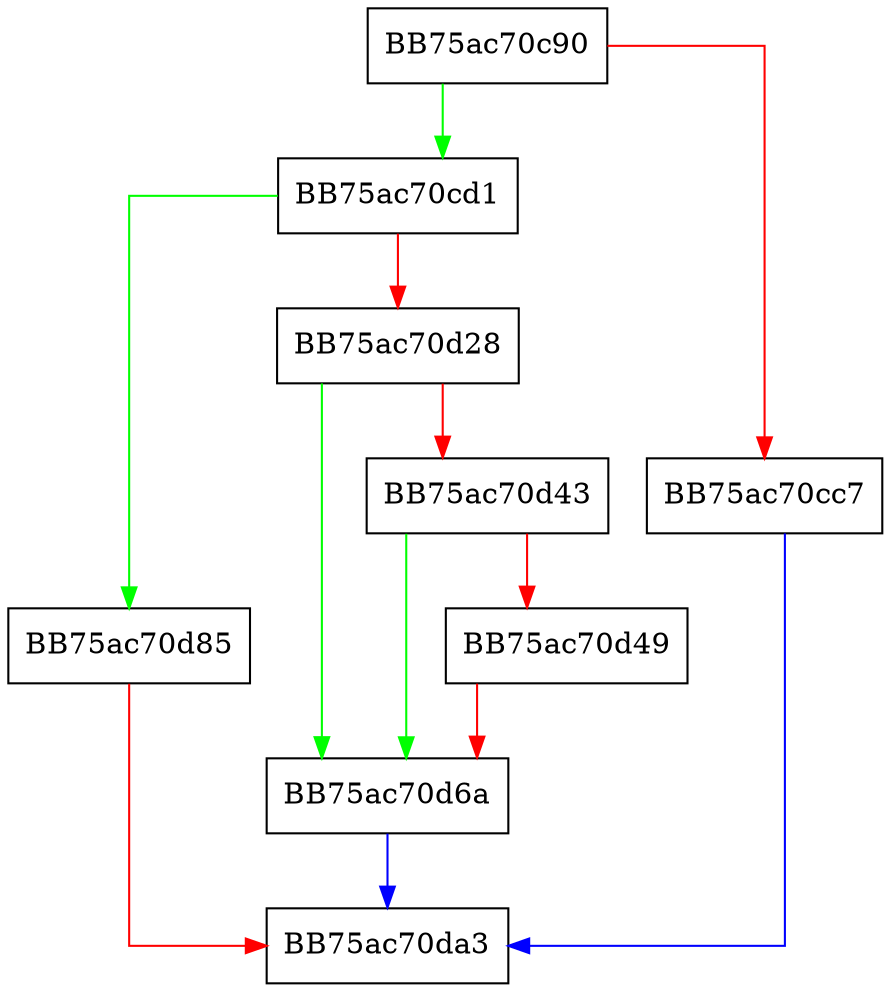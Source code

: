 digraph Write {
  node [shape="box"];
  graph [splines=ortho];
  BB75ac70c90 -> BB75ac70cd1 [color="green"];
  BB75ac70c90 -> BB75ac70cc7 [color="red"];
  BB75ac70cc7 -> BB75ac70da3 [color="blue"];
  BB75ac70cd1 -> BB75ac70d85 [color="green"];
  BB75ac70cd1 -> BB75ac70d28 [color="red"];
  BB75ac70d28 -> BB75ac70d6a [color="green"];
  BB75ac70d28 -> BB75ac70d43 [color="red"];
  BB75ac70d43 -> BB75ac70d6a [color="green"];
  BB75ac70d43 -> BB75ac70d49 [color="red"];
  BB75ac70d49 -> BB75ac70d6a [color="red"];
  BB75ac70d6a -> BB75ac70da3 [color="blue"];
  BB75ac70d85 -> BB75ac70da3 [color="red"];
}